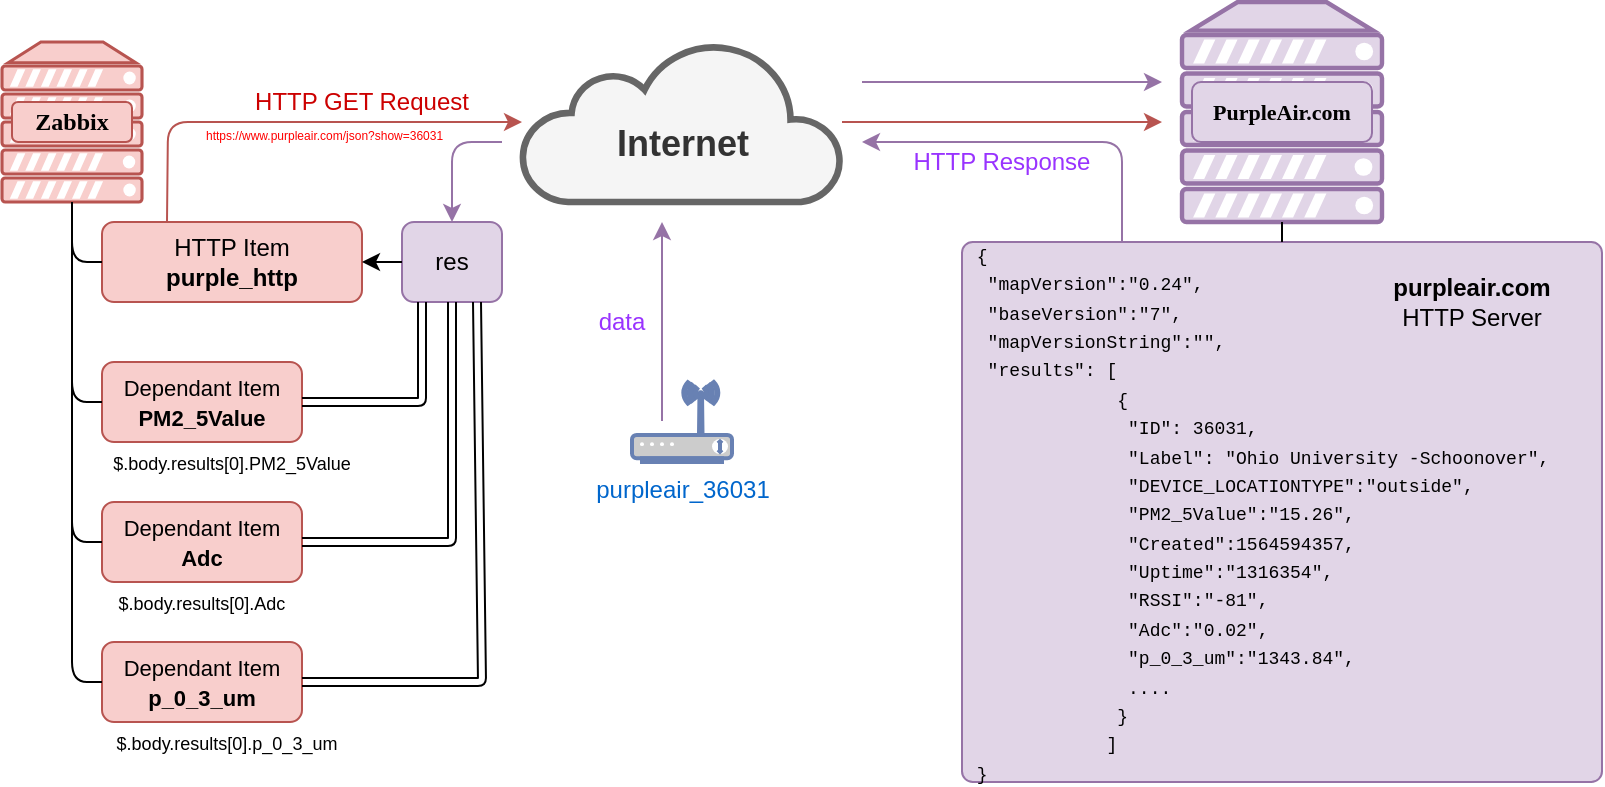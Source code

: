 <mxfile version="13.10.7" type="device" pages="3"><diagram id="FXew3U8v4BTimMtRfvhm" name="Page-1"><mxGraphModel dx="781" dy="447" grid="1" gridSize="10" guides="1" tooltips="1" connect="1" arrows="1" fold="1" page="1" pageScale="1" pageWidth="850" pageHeight="1100" math="0" shadow="0"><root><mxCell id="0"/><mxCell id="1" parent="0"/><mxCell id="r952FTwC0lsC73CFky02-1" value="" style="verticalAlign=top;verticalLabelPosition=bottom;labelPosition=center;align=center;html=1;outlineConnect=0;fillColor=#f8cecc;strokeColor=#b85450;gradientDirection=north;strokeWidth=2;shape=mxgraph.networks.server;" parent="1" vertex="1"><mxGeometry x="10" y="30" width="70" height="80" as="geometry"/></mxCell><mxCell id="r952FTwC0lsC73CFky02-3" value="&lt;b style=&quot;font-size: 18px&quot;&gt;&lt;br&gt;Internet&lt;/b&gt;" style="html=1;outlineConnect=0;fillColor=#f5f5f5;strokeColor=#666666;gradientDirection=north;strokeWidth=2;shape=mxgraph.networks.cloud;fontColor=#333333;" parent="1" vertex="1"><mxGeometry x="270" y="30" width="160" height="80" as="geometry"/></mxCell><mxCell id="r952FTwC0lsC73CFky02-4" value="" style="verticalAlign=top;verticalLabelPosition=bottom;labelPosition=center;align=center;html=1;outlineConnect=0;fillColor=#e1d5e7;strokeColor=#9673a6;gradientDirection=north;strokeWidth=2;shape=mxgraph.networks.server;" parent="1" vertex="1"><mxGeometry x="600" y="10" width="100" height="110" as="geometry"/></mxCell><mxCell id="r952FTwC0lsC73CFky02-6" value="&lt;font face=&quot;Verdana&quot;&gt;&lt;b&gt;Zabbix&lt;/b&gt;&lt;/font&gt;" style="rounded=1;whiteSpace=wrap;html=1;fillColor=#f8cecc;strokeColor=#b85450;" parent="1" vertex="1"><mxGeometry x="15" y="60" width="60" height="20" as="geometry"/></mxCell><mxCell id="r952FTwC0lsC73CFky02-7" value="&lt;font face=&quot;Verdana&quot; size=&quot;1&quot;&gt;&lt;b style=&quot;font-size: 11px&quot;&gt;PurpleAir.com&lt;/b&gt;&lt;/font&gt;" style="rounded=1;whiteSpace=wrap;html=1;fillColor=#e1d5e7;strokeColor=#9673a6;" parent="1" vertex="1"><mxGeometry x="605" y="50" width="90" height="30" as="geometry"/></mxCell><mxCell id="r952FTwC0lsC73CFky02-8" value="HTTP Item&lt;br&gt;&lt;b&gt;purple_http&lt;/b&gt;" style="rounded=1;whiteSpace=wrap;html=1;fillColor=#f8cecc;strokeColor=#b85450;" parent="1" vertex="1"><mxGeometry x="60" y="120" width="130" height="40" as="geometry"/></mxCell><mxCell id="r952FTwC0lsC73CFky02-9" value="&lt;font style=&quot;font-size: 11px&quot;&gt;Dependant Item&lt;br&gt;&lt;b&gt;PM2_5Value&lt;/b&gt;&lt;br&gt;&lt;/font&gt;" style="rounded=1;whiteSpace=wrap;html=1;fillColor=#f8cecc;strokeColor=#b85450;" parent="1" vertex="1"><mxGeometry x="60" y="190" width="100" height="40" as="geometry"/></mxCell><mxCell id="r952FTwC0lsC73CFky02-10" value="" style="endArrow=none;html=1;exitX=0;exitY=0.5;exitDx=0;exitDy=0;" parent="1" source="r952FTwC0lsC73CFky02-8" target="r952FTwC0lsC73CFky02-1" edge="1"><mxGeometry width="50" height="50" relative="1" as="geometry"><mxPoint x="320" y="190" as="sourcePoint"/><mxPoint x="370" y="140" as="targetPoint"/><Array as="points"><mxPoint x="45" y="140"/></Array></mxGeometry></mxCell><mxCell id="r952FTwC0lsC73CFky02-12" value="" style="endArrow=none;html=1;exitX=0;exitY=0.5;exitDx=0;exitDy=0;entryX=0.5;entryY=1;entryDx=0;entryDy=0;entryPerimeter=0;" parent="1" source="r952FTwC0lsC73CFky02-9" target="r952FTwC0lsC73CFky02-1" edge="1"><mxGeometry width="50" height="50" relative="1" as="geometry"><mxPoint x="70" y="150.0" as="sourcePoint"/><mxPoint x="40" y="110" as="targetPoint"/><Array as="points"><mxPoint x="45" y="210"/></Array></mxGeometry></mxCell><mxCell id="r952FTwC0lsC73CFky02-14" value="" style="endArrow=classic;html=1;exitX=0.25;exitY=0;exitDx=0;exitDy=0;fillColor=#f8cecc;strokeColor=#b85450;" parent="1" source="r952FTwC0lsC73CFky02-8" target="r952FTwC0lsC73CFky02-3" edge="1"><mxGeometry width="50" height="50" relative="1" as="geometry"><mxPoint x="250" y="170" as="sourcePoint"/><mxPoint x="260" y="80" as="targetPoint"/><Array as="points"><mxPoint x="93" y="70"/></Array></mxGeometry></mxCell><mxCell id="r952FTwC0lsC73CFky02-15" value="" style="endArrow=classic;html=1;fillColor=#f8cecc;strokeColor=#b85450;" parent="1" source="r952FTwC0lsC73CFky02-3" edge="1"><mxGeometry width="50" height="50" relative="1" as="geometry"><mxPoint x="440" y="70" as="sourcePoint"/><mxPoint x="590" y="70" as="targetPoint"/></mxGeometry></mxCell><mxCell id="r952FTwC0lsC73CFky02-16" value="&lt;font color=&quot;#cc0000&quot;&gt;HTTP GET Request&lt;/font&gt;" style="text;html=1;strokeColor=none;fillColor=none;align=center;verticalAlign=middle;whiteSpace=wrap;rounded=0;" parent="1" vertex="1"><mxGeometry x="130" y="50" width="120" height="20" as="geometry"/></mxCell><mxCell id="r952FTwC0lsC73CFky02-17" value="&lt;font style=&quot;font-size: 11px&quot;&gt;Dependant Item&lt;br&gt;&lt;b&gt;Adc&lt;/b&gt;&lt;br&gt;&lt;/font&gt;" style="rounded=1;whiteSpace=wrap;html=1;fillColor=#f8cecc;strokeColor=#b85450;" parent="1" vertex="1"><mxGeometry x="60" y="260" width="100" height="40" as="geometry"/></mxCell><mxCell id="r952FTwC0lsC73CFky02-18" value="" style="endArrow=none;html=1;exitX=0;exitY=0.5;exitDx=0;exitDy=0;entryX=0.5;entryY=1;entryDx=0;entryDy=0;entryPerimeter=0;" parent="1" source="r952FTwC0lsC73CFky02-17" target="r952FTwC0lsC73CFky02-1" edge="1"><mxGeometry width="50" height="50" relative="1" as="geometry"><mxPoint x="70" y="195" as="sourcePoint"/><mxPoint x="55" y="120.0" as="targetPoint"/><Array as="points"><mxPoint x="45" y="280"/></Array></mxGeometry></mxCell><mxCell id="r952FTwC0lsC73CFky02-19" value="&lt;font style=&quot;font-size: 11px&quot;&gt;Dependant Item&lt;br&gt;&lt;b&gt;p_0_3_um&lt;/b&gt;&lt;br&gt;&lt;/font&gt;" style="rounded=1;whiteSpace=wrap;html=1;fillColor=#f8cecc;strokeColor=#b85450;" parent="1" vertex="1"><mxGeometry x="60" y="330" width="100" height="40" as="geometry"/></mxCell><mxCell id="r952FTwC0lsC73CFky02-20" value="" style="endArrow=none;html=1;exitX=0;exitY=0.5;exitDx=0;exitDy=0;entryX=0.5;entryY=1;entryDx=0;entryDy=0;entryPerimeter=0;" parent="1" source="r952FTwC0lsC73CFky02-19" target="r952FTwC0lsC73CFky02-1" edge="1"><mxGeometry width="50" height="50" relative="1" as="geometry"><mxPoint x="70" y="235" as="sourcePoint"/><mxPoint x="55" y="120.0" as="targetPoint"/><Array as="points"><mxPoint x="45" y="350"/></Array></mxGeometry></mxCell><mxCell id="r952FTwC0lsC73CFky02-21" value="&lt;font face=&quot;Courier New&quot; style=&quot;font-size: 9px ; line-height: 40%&quot;&gt;&amp;nbsp;{&lt;br&gt;&amp;nbsp; &quot;mapVersion&quot;:&quot;0.24&quot;,&lt;br&gt;&amp;nbsp; &quot;baseVersion&quot;:&quot;7&quot;,&lt;br&gt;&amp;nbsp; &quot;mapVersionString&quot;:&quot;&quot;,&lt;br&gt;&amp;nbsp; &quot;results&quot;: [&lt;br&gt;&amp;nbsp; &amp;nbsp; &amp;nbsp; &amp;nbsp; &amp;nbsp; &amp;nbsp; &amp;nbsp; {&lt;br&gt;&amp;nbsp; &amp;nbsp; &amp;nbsp; &amp;nbsp; &amp;nbsp; &amp;nbsp; &amp;nbsp; &amp;nbsp;&quot;ID&quot;: 36031,&lt;br&gt;&amp;nbsp; &amp;nbsp; &amp;nbsp; &amp;nbsp; &amp;nbsp; &amp;nbsp; &amp;nbsp; &amp;nbsp;&quot;Label&quot;: &quot;Ohio University -Schoonover&quot;,&lt;br&gt;&amp;nbsp; &amp;nbsp; &amp;nbsp; &amp;nbsp; &amp;nbsp; &amp;nbsp; &amp;nbsp; &amp;nbsp;&quot;DEVICE_LOCATIONTYPE&quot;:&quot;outside&quot;,&lt;br&gt;&amp;nbsp; &amp;nbsp; &amp;nbsp; &amp;nbsp; &amp;nbsp; &amp;nbsp; &amp;nbsp; &amp;nbsp;&quot;PM2_5Value&quot;:&quot;15.26&quot;,&lt;br&gt;&amp;nbsp; &amp;nbsp; &amp;nbsp; &amp;nbsp; &amp;nbsp; &amp;nbsp; &amp;nbsp; &amp;nbsp;&quot;Created&quot;:1564594357,&lt;br&gt;&amp;nbsp; &amp;nbsp; &amp;nbsp; &amp;nbsp; &amp;nbsp; &amp;nbsp; &amp;nbsp; &amp;nbsp;&quot;Uptime&quot;:&quot;1316354&quot;,&lt;br&gt;&amp;nbsp; &amp;nbsp; &amp;nbsp; &amp;nbsp; &amp;nbsp; &amp;nbsp; &amp;nbsp; &amp;nbsp;&quot;RSSI&quot;:&quot;-81&quot;,&lt;br&gt;&amp;nbsp; &amp;nbsp; &amp;nbsp; &amp;nbsp; &amp;nbsp; &amp;nbsp; &amp;nbsp; &amp;nbsp;&quot;Adc&quot;:&quot;0.02&quot;,&lt;br&gt;&amp;nbsp; &amp;nbsp; &amp;nbsp; &amp;nbsp; &amp;nbsp; &amp;nbsp; &amp;nbsp; &amp;nbsp;&quot;p_0_3_um&quot;:&quot;1343.84&quot;,&lt;br&gt;&amp;nbsp; &amp;nbsp; &amp;nbsp; &amp;nbsp; &amp;nbsp; &amp;nbsp; &amp;nbsp; &amp;nbsp;....&lt;br&gt;&amp;nbsp; &amp;nbsp; &amp;nbsp; &amp;nbsp; &amp;nbsp; &amp;nbsp; &amp;nbsp; }&lt;br&gt;&amp;nbsp; &amp;nbsp; &amp;nbsp; &amp;nbsp; &amp;nbsp; &amp;nbsp; &amp;nbsp;]&lt;br&gt;&amp;nbsp;}&lt;br&gt;&lt;/font&gt;" style="rounded=1;whiteSpace=wrap;html=1;align=left;arcSize=2;fillColor=#e1d5e7;strokeColor=#9673a6;" parent="1" vertex="1"><mxGeometry x="490" y="130" width="320" height="270" as="geometry"/></mxCell><mxCell id="r952FTwC0lsC73CFky02-22" value="&lt;b&gt;purpleair.com&lt;/b&gt;&lt;br&gt;HTTP Server" style="text;html=1;strokeColor=none;fillColor=none;align=center;verticalAlign=middle;whiteSpace=wrap;rounded=0;" parent="1" vertex="1"><mxGeometry x="690" y="140" width="110" height="40" as="geometry"/></mxCell><mxCell id="r952FTwC0lsC73CFky02-23" value="" style="endArrow=none;html=1;entryX=0.5;entryY=0;entryDx=0;entryDy=0;exitX=0.5;exitY=1;exitDx=0;exitDy=0;exitPerimeter=0;" parent="1" source="r952FTwC0lsC73CFky02-4" target="r952FTwC0lsC73CFky02-21" edge="1"><mxGeometry width="50" height="50" relative="1" as="geometry"><mxPoint x="350" y="280" as="sourcePoint"/><mxPoint x="400" y="230" as="targetPoint"/></mxGeometry></mxCell><mxCell id="r952FTwC0lsC73CFky02-24" value="" style="endArrow=classic;html=1;exitX=0.25;exitY=0;exitDx=0;exitDy=0;fillColor=#e1d5e7;strokeColor=#9673a6;" parent="1" source="r952FTwC0lsC73CFky02-21" edge="1"><mxGeometry width="50" height="50" relative="1" as="geometry"><mxPoint x="350" y="270" as="sourcePoint"/><mxPoint x="440" y="80" as="targetPoint"/><Array as="points"><mxPoint x="570" y="80"/></Array></mxGeometry></mxCell><mxCell id="r952FTwC0lsC73CFky02-25" value="&lt;font color=&quot;#9933ff&quot;&gt;HTTP Response&lt;/font&gt;" style="text;html=1;strokeColor=none;fillColor=none;align=center;verticalAlign=middle;whiteSpace=wrap;rounded=0;" parent="1" vertex="1"><mxGeometry x="460" y="80" width="100" height="20" as="geometry"/></mxCell><mxCell id="r952FTwC0lsC73CFky02-26" value="" style="endArrow=classic;html=1;fillColor=#e1d5e7;strokeColor=#9673a6;entryX=0.5;entryY=0;entryDx=0;entryDy=0;" parent="1" target="r952FTwC0lsC73CFky02-27" edge="1"><mxGeometry width="50" height="50" relative="1" as="geometry"><mxPoint x="260" y="80" as="sourcePoint"/><mxPoint x="250" y="110" as="targetPoint"/><Array as="points"><mxPoint x="235" y="80"/></Array></mxGeometry></mxCell><mxCell id="r952FTwC0lsC73CFky02-27" value="res" style="rounded=1;whiteSpace=wrap;html=1;fillColor=#e1d5e7;strokeColor=#9673a6;" parent="1" vertex="1"><mxGeometry x="210" y="120" width="50" height="40" as="geometry"/></mxCell><mxCell id="r952FTwC0lsC73CFky02-28" value="" style="endArrow=classic;html=1;entryX=1;entryY=0.5;entryDx=0;entryDy=0;exitX=0;exitY=0.5;exitDx=0;exitDy=0;" parent="1" source="r952FTwC0lsC73CFky02-27" target="r952FTwC0lsC73CFky02-8" edge="1"><mxGeometry width="50" height="50" relative="1" as="geometry"><mxPoint x="350" y="260" as="sourcePoint"/><mxPoint x="400" y="210" as="targetPoint"/></mxGeometry></mxCell><mxCell id="r952FTwC0lsC73CFky02-30" value="&lt;font style=&quot;line-height: 70% ; font-size: 6px&quot; color=&quot;#ff0000&quot;&gt;https://www.purpleair.com/json?show=36031&lt;/font&gt;" style="text;html=1;strokeColor=none;fillColor=none;align=left;verticalAlign=middle;whiteSpace=wrap;rounded=0;" parent="1" vertex="1"><mxGeometry x="110" y="70" width="130" height="10" as="geometry"/></mxCell><mxCell id="r952FTwC0lsC73CFky02-33" value="&lt;font style=&quot;font-size: 9px&quot;&gt;$.body.results[0].PM2_5Value&lt;/font&gt;" style="text;html=1;strokeColor=none;fillColor=none;align=center;verticalAlign=middle;whiteSpace=wrap;rounded=0;" parent="1" vertex="1"><mxGeometry x="60" y="230" width="130" height="20" as="geometry"/></mxCell><mxCell id="r952FTwC0lsC73CFky02-35" value="" style="endArrow=classic;html=1;entryX=1;entryY=0.5;entryDx=0;entryDy=0;shape=link;" parent="1" target="r952FTwC0lsC73CFky02-9" edge="1"><mxGeometry width="50" height="50" relative="1" as="geometry"><mxPoint x="220" y="160" as="sourcePoint"/><mxPoint x="200" y="170" as="targetPoint"/><Array as="points"><mxPoint x="220" y="210"/></Array></mxGeometry></mxCell><mxCell id="r952FTwC0lsC73CFky02-36" value="&lt;font style=&quot;font-size: 9px&quot;&gt;$.body.results[0].Adc&lt;/font&gt;" style="text;html=1;strokeColor=none;fillColor=none;align=center;verticalAlign=middle;whiteSpace=wrap;rounded=0;" parent="1" vertex="1"><mxGeometry x="60" y="300" width="100" height="20" as="geometry"/></mxCell><mxCell id="r952FTwC0lsC73CFky02-37" value="&lt;font style=&quot;font-size: 9px&quot;&gt;$.body.results[0].p_0_3_um&lt;/font&gt;" style="text;html=1;strokeColor=none;fillColor=none;align=center;verticalAlign=middle;whiteSpace=wrap;rounded=0;" parent="1" vertex="1"><mxGeometry x="60" y="370" width="125" height="20" as="geometry"/></mxCell><mxCell id="r952FTwC0lsC73CFky02-38" value="" style="endArrow=classic;html=1;exitX=0.5;exitY=1;exitDx=0;exitDy=0;entryX=1;entryY=0.5;entryDx=0;entryDy=0;shape=link;" parent="1" source="r952FTwC0lsC73CFky02-27" target="r952FTwC0lsC73CFky02-17" edge="1"><mxGeometry width="50" height="50" relative="1" as="geometry"><mxPoint x="232.5" y="170" as="sourcePoint"/><mxPoint x="170" y="220" as="targetPoint"/><Array as="points"><mxPoint x="235" y="280"/></Array></mxGeometry></mxCell><mxCell id="r952FTwC0lsC73CFky02-39" value="" style="endArrow=classic;html=1;exitX=0.75;exitY=1;exitDx=0;exitDy=0;entryX=1;entryY=0.5;entryDx=0;entryDy=0;shape=link;" parent="1" source="r952FTwC0lsC73CFky02-27" target="r952FTwC0lsC73CFky02-19" edge="1"><mxGeometry width="50" height="50" relative="1" as="geometry"><mxPoint x="245.0" y="170" as="sourcePoint"/><mxPoint x="170" y="290" as="targetPoint"/><Array as="points"><mxPoint x="250" y="350"/></Array></mxGeometry></mxCell><mxCell id="uOdg4xFQ_De3i5y31eoc-1" value="purpleair_36031" style="fontColor=#0066CC;verticalAlign=top;verticalLabelPosition=bottom;labelPosition=center;align=center;html=1;outlineConnect=0;fillColor=#CCCCCC;strokeColor=#6881B3;gradientColor=none;gradientDirection=north;strokeWidth=2;shape=mxgraph.networks.wireless_modem;" vertex="1" parent="1"><mxGeometry x="325" y="200" width="50" height="40" as="geometry"/></mxCell><mxCell id="uOdg4xFQ_De3i5y31eoc-2" value="" style="endArrow=classic;html=1;fillColor=#e1d5e7;strokeColor=#9673a6;" edge="1" parent="1"><mxGeometry width="50" height="50" relative="1" as="geometry"><mxPoint x="340" y="219.5" as="sourcePoint"/><mxPoint x="340" y="120" as="targetPoint"/></mxGeometry></mxCell><mxCell id="uOdg4xFQ_De3i5y31eoc-3" value="&lt;font color=&quot;#9933ff&quot;&gt;data&lt;/font&gt;" style="text;html=1;strokeColor=none;fillColor=none;align=center;verticalAlign=middle;whiteSpace=wrap;rounded=0;" vertex="1" parent="1"><mxGeometry x="300" y="160" width="40" height="20" as="geometry"/></mxCell><mxCell id="uOdg4xFQ_De3i5y31eoc-4" value="" style="endArrow=classic;html=1;fillColor=#e1d5e7;strokeColor=#9673a6;" edge="1" parent="1"><mxGeometry width="50" height="50" relative="1" as="geometry"><mxPoint x="440" y="50" as="sourcePoint"/><mxPoint x="590" y="50" as="targetPoint"/></mxGeometry></mxCell></root></mxGraphModel></diagram><diagram id="ZU0zjJDQ069iLVl1jmMZ" name="Page-2"><mxGraphModel dx="781" dy="390" grid="1" gridSize="10" guides="1" tooltips="1" connect="1" arrows="1" fold="1" page="1" pageScale="1" pageWidth="850" pageHeight="1100" math="0" shadow="0"><root><mxCell id="Vb_UWh03T3S-uxUh4_mF-0"/><mxCell id="Vb_UWh03T3S-uxUh4_mF-1" parent="Vb_UWh03T3S-uxUh4_mF-0"/><mxCell id="lXeG5wkT5UHfoO8QXrDw-0" value="" style="verticalAlign=top;verticalLabelPosition=bottom;labelPosition=center;align=center;html=1;outlineConnect=0;fillColor=#f8cecc;strokeColor=#b85450;gradientDirection=north;strokeWidth=2;shape=mxgraph.networks.server;" parent="Vb_UWh03T3S-uxUh4_mF-1" vertex="1"><mxGeometry x="10" y="30" width="70" height="80" as="geometry"/></mxCell><mxCell id="lXeG5wkT5UHfoO8QXrDw-1" value="&lt;b style=&quot;font-size: 16px&quot;&gt;&lt;br&gt;OHIO network&lt;/b&gt;" style="html=1;outlineConnect=0;fillColor=#d5e8d4;strokeColor=#82b366;gradientDirection=north;strokeWidth=2;shape=mxgraph.networks.cloud;" parent="Vb_UWh03T3S-uxUh4_mF-1" vertex="1"><mxGeometry x="270" y="30" width="160" height="80" as="geometry"/></mxCell><mxCell id="lXeG5wkT5UHfoO8QXrDw-2" value="" style="verticalAlign=top;verticalLabelPosition=bottom;labelPosition=center;align=center;html=1;outlineConnect=0;fillColor=#60a917;strokeColor=#2D7600;gradientDirection=north;strokeWidth=2;shape=mxgraph.networks.server;fontColor=#ffffff;" parent="Vb_UWh03T3S-uxUh4_mF-1" vertex="1"><mxGeometry x="600" y="10" width="100" height="110" as="geometry"/></mxCell><mxCell id="lXeG5wkT5UHfoO8QXrDw-3" value="&lt;font face=&quot;Verdana&quot;&gt;&lt;b&gt;Zabbix&lt;/b&gt;&lt;/font&gt;" style="rounded=1;whiteSpace=wrap;html=1;fillColor=#f8cecc;strokeColor=#b85450;" parent="Vb_UWh03T3S-uxUh4_mF-1" vertex="1"><mxGeometry x="15" y="60" width="60" height="20" as="geometry"/></mxCell><mxCell id="lXeG5wkT5UHfoO8QXrDw-4" value="&lt;font face=&quot;Verdana&quot;&gt;&lt;span style=&quot;font-size: 11px&quot;&gt;&lt;b&gt;CR1000X&lt;/b&gt;&lt;/span&gt;&lt;/font&gt;" style="rounded=1;whiteSpace=wrap;html=1;fillColor=#60a917;strokeColor=#2D7600;fontColor=#ffffff;" parent="Vb_UWh03T3S-uxUh4_mF-1" vertex="1"><mxGeometry x="605" y="50" width="90" height="30" as="geometry"/></mxCell><mxCell id="lXeG5wkT5UHfoO8QXrDw-5" value="HTTP Item&lt;br&gt;&lt;b&gt;Rain Guage&lt;/b&gt;" style="rounded=1;whiteSpace=wrap;html=1;fillColor=#f8cecc;strokeColor=#b85450;" parent="Vb_UWh03T3S-uxUh4_mF-1" vertex="1"><mxGeometry x="60" y="120" width="130" height="40" as="geometry"/></mxCell><mxCell id="lXeG5wkT5UHfoO8QXrDw-6" value="&lt;font style=&quot;font-size: 11px&quot;&gt;Dependant Item&lt;br&gt;&lt;b&gt;Rain Total&lt;/b&gt;&lt;br&gt;&lt;/font&gt;" style="rounded=1;whiteSpace=wrap;html=1;fillColor=#f8cecc;strokeColor=#b85450;" parent="Vb_UWh03T3S-uxUh4_mF-1" vertex="1"><mxGeometry x="60" y="190" width="100" height="40" as="geometry"/></mxCell><mxCell id="lXeG5wkT5UHfoO8QXrDw-7" value="" style="endArrow=none;html=1;exitX=0;exitY=0.5;exitDx=0;exitDy=0;" parent="Vb_UWh03T3S-uxUh4_mF-1" source="lXeG5wkT5UHfoO8QXrDw-5" target="lXeG5wkT5UHfoO8QXrDw-0" edge="1"><mxGeometry width="50" height="50" relative="1" as="geometry"><mxPoint x="320" y="190" as="sourcePoint"/><mxPoint x="370" y="140" as="targetPoint"/><Array as="points"><mxPoint x="45" y="140"/></Array></mxGeometry></mxCell><mxCell id="lXeG5wkT5UHfoO8QXrDw-8" value="" style="endArrow=none;html=1;exitX=0;exitY=0.5;exitDx=0;exitDy=0;entryX=0.5;entryY=1;entryDx=0;entryDy=0;entryPerimeter=0;" parent="Vb_UWh03T3S-uxUh4_mF-1" source="lXeG5wkT5UHfoO8QXrDw-6" target="lXeG5wkT5UHfoO8QXrDw-0" edge="1"><mxGeometry width="50" height="50" relative="1" as="geometry"><mxPoint x="70" y="150.0" as="sourcePoint"/><mxPoint x="40" y="110" as="targetPoint"/><Array as="points"><mxPoint x="45" y="210"/></Array></mxGeometry></mxCell><mxCell id="lXeG5wkT5UHfoO8QXrDw-9" value="" style="endArrow=classic;html=1;exitX=0.25;exitY=0;exitDx=0;exitDy=0;fillColor=#f8cecc;strokeColor=#b85450;" parent="Vb_UWh03T3S-uxUh4_mF-1" source="lXeG5wkT5UHfoO8QXrDw-5" target="lXeG5wkT5UHfoO8QXrDw-1" edge="1"><mxGeometry width="50" height="50" relative="1" as="geometry"><mxPoint x="250" y="170" as="sourcePoint"/><mxPoint x="260" y="80" as="targetPoint"/><Array as="points"><mxPoint x="93" y="70"/></Array></mxGeometry></mxCell><mxCell id="lXeG5wkT5UHfoO8QXrDw-10" value="" style="endArrow=classic;html=1;fillColor=#f8cecc;strokeColor=#b85450;" parent="Vb_UWh03T3S-uxUh4_mF-1" source="lXeG5wkT5UHfoO8QXrDw-1" edge="1"><mxGeometry width="50" height="50" relative="1" as="geometry"><mxPoint x="440" y="70" as="sourcePoint"/><mxPoint x="590" y="70" as="targetPoint"/></mxGeometry></mxCell><mxCell id="lXeG5wkT5UHfoO8QXrDw-11" value="&lt;font color=&quot;#cc0000&quot;&gt;HTTP GET Request&lt;/font&gt;" style="text;html=1;strokeColor=none;fillColor=none;align=center;verticalAlign=middle;whiteSpace=wrap;rounded=0;" parent="Vb_UWh03T3S-uxUh4_mF-1" vertex="1"><mxGeometry x="120" y="50" width="120" height="20" as="geometry"/></mxCell><mxCell id="lXeG5wkT5UHfoO8QXrDw-16" value="&lt;font style=&quot;line-height: 120%&quot; face=&quot;Courier New&quot; size=&quot;1&quot;&gt;&lt;div&gt;{&lt;/div&gt;&lt;div&gt;&amp;nbsp; &quot;body&quot;:&amp;nbsp;&lt;span&gt;{&lt;/span&gt;&lt;/div&gt;&lt;div&gt;&lt;span&gt;&amp;nbsp; &amp;nbsp; &amp;nbsp; &amp;nbsp;&quot;head&quot;: {&lt;/span&gt;&lt;/div&gt;&lt;div&gt;&lt;span&gt;&amp;nbsp; &amp;nbsp; &amp;nbsp; &amp;nbsp; &amp;nbsp; &amp;nbsp; &quot;transaction&quot;: 0,&lt;/span&gt;&lt;/div&gt;&lt;div&gt;&lt;span&gt;&amp;nbsp; &amp;nbsp; &amp;nbsp; &amp;nbsp; &amp;nbsp; &amp;nbsp; &amp;nbsp; &amp;nbsp; &quot;signature&quot;: 60136,&lt;/span&gt;&lt;/div&gt;&lt;div&gt;&lt;span&gt;&amp;nbsp; &amp;nbsp; &amp;nbsp; &amp;nbsp; &amp;nbsp; &amp;nbsp; &amp;nbsp; &amp;nbsp; &quot;environment&quot;: {&lt;/span&gt;&lt;/div&gt;&lt;div&gt;&lt;span&gt;&amp;nbsp; &amp;nbsp; &amp;nbsp; &amp;nbsp; &amp;nbsp; &amp;nbsp; &amp;nbsp; &amp;nbsp; &amp;nbsp; &amp;nbsp; &quot;station_name&quot;: &quot;9431&quot;,&lt;/span&gt;&lt;/div&gt;&lt;div&gt;&lt;span&gt;&amp;nbsp; &amp;nbsp; &amp;nbsp; &amp;nbsp; &amp;nbsp; &amp;nbsp; &amp;nbsp; &amp;nbsp; &amp;nbsp; &amp;nbsp; &quot;table_name&quot;:&amp;nbsp; &quot;Rain_guage&quot;,&lt;/span&gt;&lt;/div&gt;&lt;div&gt;&lt;span&gt;&amp;nbsp; &amp;nbsp; &amp;nbsp; &amp;nbsp; &amp;nbsp; &amp;nbsp; &amp;nbsp; &amp;nbsp; &amp;nbsp; &amp;nbsp; &quot;model&quot;:&amp;nbsp; &quot;CR1000X&quot;,&lt;/span&gt;&lt;/div&gt;&lt;div&gt;&lt;span&gt;&amp;nbsp; &amp;nbsp; &amp;nbsp; &amp;nbsp; &amp;nbsp; &amp;nbsp; &amp;nbsp; &amp;nbsp; &amp;nbsp; &amp;nbsp; &quot;serial_no&quot;:&amp;nbsp; &quot;9431&quot;,&lt;/span&gt;&lt;/div&gt;&lt;div&gt;&lt;span&gt;&amp;nbsp; &amp;nbsp; &amp;nbsp; &amp;nbsp; &amp;nbsp; &amp;nbsp; &amp;nbsp; &amp;nbsp; &amp;nbsp; &amp;nbsp; &quot;os_version&quot;: &quot;CR1000X.Std.04.02&quot;,&lt;/span&gt;&lt;/div&gt;&lt;div&gt;&lt;span&gt;&amp;nbsp; &amp;nbsp; &amp;nbsp; &amp;nbsp; &amp;nbsp; &amp;nbsp; &amp;nbsp; &amp;nbsp; &amp;nbsp; &amp;nbsp; &quot;fields&quot;: [&lt;/span&gt;&lt;/div&gt;&lt;div&gt;&lt;span&gt;&amp;nbsp; &amp;nbsp; &amp;nbsp; &amp;nbsp; &amp;nbsp; &amp;nbsp; &amp;nbsp; &amp;nbsp; &amp;nbsp; &amp;nbsp; &amp;nbsp; &amp;nbsp; &amp;nbsp; &amp;nbsp; &amp;nbsp; &amp;nbsp;{&lt;/span&gt;&lt;/div&gt;&lt;div&gt;&lt;span&gt;&amp;nbsp; &amp;nbsp; &amp;nbsp; &amp;nbsp; &amp;nbsp; &amp;nbsp; &amp;nbsp; &amp;nbsp; &amp;nbsp; &amp;nbsp; &amp;nbsp; &amp;nbsp; &amp;nbsp; &amp;nbsp; &amp;nbsp; &amp;nbsp; &quot;name&quot;: &quot;Rain_mm_Tot&quot;,&lt;/span&gt;&lt;/div&gt;&lt;div&gt;&lt;span&gt;&amp;nbsp; &amp;nbsp; &amp;nbsp; &amp;nbsp; &amp;nbsp; &amp;nbsp; &amp;nbsp; &amp;nbsp; &amp;nbsp; &amp;nbsp; &amp;nbsp; &amp;nbsp; &amp;nbsp; &amp;nbsp; &amp;nbsp; &amp;nbsp; &quot;type&quot;: &quot;xsd:float&quot;,&lt;/span&gt;&lt;/div&gt;&lt;div&gt;&lt;span&gt;&amp;nbsp; &amp;nbsp; &amp;nbsp; &amp;nbsp; &amp;nbsp; &amp;nbsp; &amp;nbsp; &amp;nbsp; &amp;nbsp; &amp;nbsp; &amp;nbsp; &amp;nbsp; &amp;nbsp; &amp;nbsp; &amp;nbsp; &amp;nbsp; &quot;units&quot;: &quot;mm&quot;,&lt;/span&gt;&lt;/div&gt;&lt;div&gt;&lt;span&gt;&amp;nbsp; &amp;nbsp; &amp;nbsp; &amp;nbsp; &amp;nbsp; &amp;nbsp; &amp;nbsp; &amp;nbsp; &amp;nbsp; &amp;nbsp; &amp;nbsp; &amp;nbsp; &amp;nbsp; &amp;nbsp; &amp;nbsp; &amp;nbsp; &quot;process&quot;: &quot;Tot&quot;,&lt;/span&gt;&lt;/div&gt;&lt;div&gt;&lt;span&gt;&amp;nbsp; &amp;nbsp; &amp;nbsp; &amp;nbsp; &amp;nbsp; &amp;nbsp; &amp;nbsp; &amp;nbsp; &amp;nbsp; &amp;nbsp; &amp;nbsp; &amp;nbsp; &amp;nbsp; &amp;nbsp; &amp;nbsp; &amp;nbsp; &quot;settable&quot;: false&lt;/span&gt;&lt;/div&gt;&lt;div&gt;&lt;span&gt;&amp;nbsp; &amp;nbsp; &amp;nbsp; &amp;nbsp; &amp;nbsp; &amp;nbsp; &amp;nbsp; &amp;nbsp; &amp;nbsp; &amp;nbsp; &amp;nbsp; &amp;nbsp; &amp;nbsp; &amp;nbsp; &amp;nbsp; &amp;nbsp;}&lt;/span&gt;&lt;/div&gt;&lt;div&gt;&lt;span&gt;&amp;nbsp; &amp;nbsp; &amp;nbsp; &amp;nbsp; &amp;nbsp; &amp;nbsp; &amp;nbsp; &amp;nbsp; &amp;nbsp; &amp;nbsp; &amp;nbsp; &amp;nbsp; &amp;nbsp; &amp;nbsp; &amp;nbsp; ]&lt;/span&gt;&lt;/div&gt;&lt;div&gt;&lt;span&gt;&amp;nbsp; &amp;nbsp; &amp;nbsp; &amp;nbsp; &amp;nbsp; &amp;nbsp; &amp;nbsp; &amp;nbsp; },&lt;/span&gt;&lt;/div&gt;&lt;div&gt;&lt;span&gt;&amp;nbsp; &amp;nbsp; &amp;nbsp; &amp;nbsp; &amp;nbsp; &amp;nbsp; &amp;nbsp; &amp;nbsp; &quot;data&quot;: [&lt;/span&gt;&lt;/div&gt;&lt;div&gt;&amp;nbsp; &amp;nbsp; &amp;nbsp; &amp;nbsp; &amp;nbsp; &amp;nbsp; &amp;nbsp; &amp;nbsp; &amp;nbsp; &amp;nbsp; &amp;nbsp; &amp;nbsp; &amp;nbsp;{&lt;/div&gt;&lt;div&gt;&amp;nbsp; &amp;nbsp; &amp;nbsp; &amp;nbsp; &amp;nbsp; &amp;nbsp; &amp;nbsp; &amp;nbsp; &amp;nbsp; &amp;nbsp; &amp;nbsp; &amp;nbsp; &amp;nbsp; &quot;time&quot;: &quot;2020-12-03T12:40:00&quot;,&lt;/div&gt;&lt;div&gt;&amp;nbsp; &amp;nbsp; &amp;nbsp; &amp;nbsp; &amp;nbsp; &amp;nbsp; &amp;nbsp; &amp;nbsp; &amp;nbsp; &amp;nbsp; &amp;nbsp; &amp;nbsp; &amp;nbsp; &quot;no&quot;: 44322,&lt;/div&gt;&lt;div&gt;&amp;nbsp; &amp;nbsp; &amp;nbsp; &amp;nbsp; &amp;nbsp; &amp;nbsp; &amp;nbsp; &amp;nbsp; &amp;nbsp; &amp;nbsp; &amp;nbsp; &amp;nbsp; &amp;nbsp; &quot;vals&quot;:[0]&lt;/div&gt;&lt;div&gt;&amp;nbsp; &amp;nbsp; &amp;nbsp; &amp;nbsp; &amp;nbsp; &amp;nbsp; &amp;nbsp; &amp;nbsp; &amp;nbsp; &amp;nbsp; &amp;nbsp; &amp;nbsp; &amp;nbsp;}&lt;/div&gt;&lt;div&gt;&amp;nbsp; &amp;nbsp; &amp;nbsp; &amp;nbsp; &amp;nbsp; &amp;nbsp; &amp;nbsp; &amp;nbsp; &amp;nbsp; &amp;nbsp; &amp;nbsp; &amp;nbsp; ]&lt;/div&gt;&lt;div&gt;&amp;nbsp; &amp;nbsp; &amp;nbsp; &amp;nbsp; &amp;nbsp; &amp;nbsp; &amp;nbsp; &amp;nbsp; }&lt;/div&gt;&lt;div&gt;&amp;nbsp;}&lt;/div&gt;&lt;/font&gt;" style="rounded=1;whiteSpace=wrap;html=1;align=left;arcSize=2;fillColor=#60a917;strokeColor=#2D7600;fontColor=#ffffff;" parent="Vb_UWh03T3S-uxUh4_mF-1" vertex="1"><mxGeometry x="460" y="130" width="360" height="380" as="geometry"/></mxCell><mxCell id="lXeG5wkT5UHfoO8QXrDw-17" value="&lt;font color=&quot;#ffffff&quot;&gt;&lt;b&gt;http://10.233.1.133/&lt;/b&gt;&lt;br&gt;HTTP Server&lt;/font&gt;" style="text;html=1;strokeColor=none;fillColor=none;align=center;verticalAlign=middle;whiteSpace=wrap;rounded=0;" parent="Vb_UWh03T3S-uxUh4_mF-1" vertex="1"><mxGeometry x="680" y="130" width="140" height="40" as="geometry"/></mxCell><mxCell id="lXeG5wkT5UHfoO8QXrDw-19" value="" style="endArrow=classic;html=1;fillColor=#60a917;strokeColor=#2D7600;exitX=0.25;exitY=0;exitDx=0;exitDy=0;" parent="Vb_UWh03T3S-uxUh4_mF-1" source="lXeG5wkT5UHfoO8QXrDw-16" edge="1"><mxGeometry width="50" height="50" relative="1" as="geometry"><mxPoint x="540" y="130" as="sourcePoint"/><mxPoint x="440" y="80" as="targetPoint"/><Array as="points"><mxPoint x="550" y="80"/></Array></mxGeometry></mxCell><mxCell id="lXeG5wkT5UHfoO8QXrDw-20" value="&lt;font color=&quot;#009900&quot;&gt;HTTP Response&lt;/font&gt;" style="text;html=1;strokeColor=none;fillColor=none;align=center;verticalAlign=middle;whiteSpace=wrap;rounded=0;" parent="Vb_UWh03T3S-uxUh4_mF-1" vertex="1"><mxGeometry x="450" y="80" width="100" height="20" as="geometry"/></mxCell><mxCell id="lXeG5wkT5UHfoO8QXrDw-21" value="" style="endArrow=classic;html=1;fillColor=#60a917;strokeColor=#2D7600;entryX=0.5;entryY=0;entryDx=0;entryDy=0;" parent="Vb_UWh03T3S-uxUh4_mF-1" target="lXeG5wkT5UHfoO8QXrDw-22" edge="1"><mxGeometry width="50" height="50" relative="1" as="geometry"><mxPoint x="260" y="80" as="sourcePoint"/><mxPoint x="250" y="110" as="targetPoint"/><Array as="points"><mxPoint x="235" y="80"/></Array></mxGeometry></mxCell><mxCell id="lXeG5wkT5UHfoO8QXrDw-22" value="res" style="rounded=1;whiteSpace=wrap;html=1;fillColor=#60a917;strokeColor=#2D7600;fontColor=#ffffff;" parent="Vb_UWh03T3S-uxUh4_mF-1" vertex="1"><mxGeometry x="210" y="120" width="50" height="40" as="geometry"/></mxCell><mxCell id="lXeG5wkT5UHfoO8QXrDw-23" value="" style="endArrow=classic;html=1;entryX=1;entryY=0.5;entryDx=0;entryDy=0;exitX=0;exitY=0.5;exitDx=0;exitDy=0;" parent="Vb_UWh03T3S-uxUh4_mF-1" source="lXeG5wkT5UHfoO8QXrDw-22" target="lXeG5wkT5UHfoO8QXrDw-5" edge="1"><mxGeometry width="50" height="50" relative="1" as="geometry"><mxPoint x="350" y="260" as="sourcePoint"/><mxPoint x="400" y="210" as="targetPoint"/></mxGeometry></mxCell><mxCell id="lXeG5wkT5UHfoO8QXrDw-25" value="&lt;font style=&quot;font-size: 9px&quot;&gt;$.body.data[0].vals[0]&lt;/font&gt;" style="text;html=1;strokeColor=none;fillColor=none;align=center;verticalAlign=middle;whiteSpace=wrap;rounded=0;" parent="Vb_UWh03T3S-uxUh4_mF-1" vertex="1"><mxGeometry x="60" y="230" width="100" height="20" as="geometry"/></mxCell><mxCell id="lXeG5wkT5UHfoO8QXrDw-26" value="" style="endArrow=classic;html=1;entryX=1;entryY=0.5;entryDx=0;entryDy=0;shape=link;exitX=0.5;exitY=1;exitDx=0;exitDy=0;" parent="Vb_UWh03T3S-uxUh4_mF-1" source="lXeG5wkT5UHfoO8QXrDw-22" target="lXeG5wkT5UHfoO8QXrDw-6" edge="1"><mxGeometry width="50" height="50" relative="1" as="geometry"><mxPoint x="220" y="160" as="sourcePoint"/><mxPoint x="200" y="170" as="targetPoint"/><Array as="points"><mxPoint x="235" y="210"/></Array></mxGeometry></mxCell><mxCell id="wp9A0I3AJk8vdczsd7LL-0" value="&lt;font style=&quot;font-size: 9px ; line-height: 120%&quot; color=&quot;#cc0000&quot;&gt;http://10.233.1.133/?command=dataquery&amp;amp;&lt;br&gt;uri=dl:Rain_Guage&amp;amp;&lt;br&gt;format=json&amp;amp;&lt;br&gt;mode=most-recent&lt;/font&gt;" style="text;html=1;strokeColor=none;fillColor=none;align=left;verticalAlign=middle;whiteSpace=wrap;rounded=0;" parent="Vb_UWh03T3S-uxUh4_mF-1" vertex="1"><mxGeometry x="430" width="150" height="70" as="geometry"/></mxCell></root></mxGraphModel></diagram><diagram id="WzZT5XGoJ4DTbdKIUxiO" name="Page-3"><mxGraphModel dx="919" dy="526" grid="1" gridSize="10" guides="1" tooltips="1" connect="1" arrows="1" fold="1" page="1" pageScale="1" pageWidth="850" pageHeight="1100" math="0" shadow="0"><root><mxCell id="9jEfEufrVuIhvn3_p8Yw-0"/><mxCell id="9jEfEufrVuIhvn3_p8Yw-1" parent="9jEfEufrVuIhvn3_p8Yw-0"/><mxCell id="bTZYCgY6nCd-Ln9RXlbR-0" value="" style="verticalAlign=top;verticalLabelPosition=bottom;labelPosition=center;align=center;html=1;outlineConnect=0;fillColor=#f8cecc;strokeColor=#b85450;gradientDirection=north;strokeWidth=2;shape=mxgraph.networks.server;" vertex="1" parent="9jEfEufrVuIhvn3_p8Yw-1"><mxGeometry x="10" y="10" width="70" height="80" as="geometry"/></mxCell><mxCell id="bTZYCgY6nCd-Ln9RXlbR-1" value="&lt;font face=&quot;Verdana&quot;&gt;&lt;b&gt;Zabbix&lt;/b&gt;&lt;/font&gt;" style="rounded=1;whiteSpace=wrap;html=1;fillColor=#f8cecc;strokeColor=#b85450;" vertex="1" parent="9jEfEufrVuIhvn3_p8Yw-1"><mxGeometry x="15" y="40" width="60" height="20" as="geometry"/></mxCell><mxCell id="sfvB6QWUG5hY8K_sNj8k-0" value="&lt;b style=&quot;font-size: 11px&quot;&gt;&lt;br&gt;OHIO network&lt;/b&gt;" style="html=1;outlineConnect=0;fillColor=#d5e8d4;strokeColor=#82b366;gradientDirection=north;strokeWidth=2;shape=mxgraph.networks.cloud;" vertex="1" parent="9jEfEufrVuIhvn3_p8Yw-1"><mxGeometry x="165" y="160" width="100" height="55" as="geometry"/></mxCell><mxCell id="6D_7_2KFeJfaUL-b1MwA-0" value="&lt;b style=&quot;font-size: 18px&quot;&gt;&lt;br&gt;Internet&lt;/b&gt;" style="html=1;outlineConnect=0;fillColor=#f5f5f5;strokeColor=#666666;gradientDirection=north;strokeWidth=2;shape=mxgraph.networks.cloud;fontColor=#333333;" vertex="1" parent="9jEfEufrVuIhvn3_p8Yw-1"><mxGeometry x="330" y="10" width="160" height="80" as="geometry"/></mxCell><mxCell id="94Z46WAY6r3PbZctE2Ss-0" value="" style="verticalAlign=top;verticalLabelPosition=bottom;labelPosition=center;align=center;html=1;outlineConnect=0;fillColor=#e1d5e7;strokeColor=#9673a6;gradientDirection=north;strokeWidth=2;shape=mxgraph.networks.server;" vertex="1" parent="9jEfEufrVuIhvn3_p8Yw-1"><mxGeometry x="700" y="10" width="100" height="110" as="geometry"/></mxCell><mxCell id="94Z46WAY6r3PbZctE2Ss-1" value="&lt;font face=&quot;Verdana&quot; size=&quot;1&quot;&gt;&lt;b style=&quot;font-size: 11px&quot;&gt;PurpleAir.com&lt;/b&gt;&lt;/font&gt;" style="rounded=1;whiteSpace=wrap;html=1;fillColor=#e1d5e7;strokeColor=#9673a6;" vertex="1" parent="9jEfEufrVuIhvn3_p8Yw-1"><mxGeometry x="705" y="50" width="90" height="30" as="geometry"/></mxCell><mxCell id="94Z46WAY6r3PbZctE2Ss-3" value="" style="endArrow=classic;html=1;fillColor=#f8cecc;strokeColor=#b85450;" edge="1" parent="9jEfEufrVuIhvn3_p8Yw-1"><mxGeometry width="50" height="50" relative="1" as="geometry"><mxPoint x="500" y="50" as="sourcePoint"/><mxPoint x="680" y="50" as="targetPoint"/></mxGeometry></mxCell><mxCell id="OEjhATplpqdCXryH22f2-0" value="" style="verticalAlign=top;verticalLabelPosition=bottom;labelPosition=center;align=center;html=1;outlineConnect=0;fillColor=#60a917;strokeColor=#2D7600;gradientDirection=north;strokeWidth=2;shape=mxgraph.networks.server;fontColor=#ffffff;" vertex="1" parent="9jEfEufrVuIhvn3_p8Yw-1"><mxGeometry x="470" y="132.5" width="100" height="110" as="geometry"/></mxCell><mxCell id="OEjhATplpqdCXryH22f2-1" value="&lt;font face=&quot;Verdana&quot;&gt;&lt;span style=&quot;font-size: 11px&quot;&gt;&lt;b&gt;CR1000X&lt;/b&gt;&lt;/span&gt;&lt;/font&gt;" style="rounded=1;whiteSpace=wrap;html=1;fillColor=#60a917;strokeColor=#2D7600;fontColor=#ffffff;" vertex="1" parent="9jEfEufrVuIhvn3_p8Yw-1"><mxGeometry x="475" y="172.5" width="90" height="30" as="geometry"/></mxCell><mxCell id="OEjhATplpqdCXryH22f2-2" value="" style="endArrow=classic;html=1;fillColor=#f8cecc;strokeColor=#b85450;" edge="1" parent="9jEfEufrVuIhvn3_p8Yw-1"><mxGeometry width="50" height="50" relative="1" as="geometry"><mxPoint x="270" y="200" as="sourcePoint"/><mxPoint x="460" y="200" as="targetPoint"/></mxGeometry></mxCell><mxCell id="OEjhATplpqdCXryH22f2-5" value="" style="endArrow=classic;html=1;fillColor=#f8cecc;strokeColor=#b85450;" edge="1" parent="9jEfEufrVuIhvn3_p8Yw-1"><mxGeometry width="50" height="50" relative="1" as="geometry"><mxPoint x="270" y="190.0" as="sourcePoint"/><mxPoint x="460" y="190" as="targetPoint"/></mxGeometry></mxCell><mxCell id="OEjhATplpqdCXryH22f2-6" value="" style="endArrow=classic;html=1;fillColor=#f8cecc;strokeColor=#b85450;" edge="1" parent="9jEfEufrVuIhvn3_p8Yw-1"><mxGeometry width="50" height="50" relative="1" as="geometry"><mxPoint x="270" y="180.0" as="sourcePoint"/><mxPoint x="460" y="180" as="targetPoint"/></mxGeometry></mxCell><mxCell id="OEjhATplpqdCXryH22f2-7" value="" style="endArrow=classic;html=1;fillColor=#f8cecc;strokeColor=#b85450;" edge="1" parent="9jEfEufrVuIhvn3_p8Yw-1"><mxGeometry width="50" height="50" relative="1" as="geometry"><mxPoint x="90" y="35.0" as="sourcePoint"/><mxPoint x="320" y="35" as="targetPoint"/></mxGeometry></mxCell><mxCell id="94Z46WAY6r3PbZctE2Ss-7" value="&lt;font style=&quot;font-size: 10px&quot;&gt;HTTP GET Request (1)&lt;br&gt;&lt;/font&gt;" style="rounded=1;whiteSpace=wrap;html=1;fillColor=#f8cecc;strokeColor=#b85450;" vertex="1" parent="9jEfEufrVuIhvn3_p8Yw-1"><mxGeometry x="140" y="30" width="120" height="20" as="geometry"/></mxCell><mxCell id="OEjhATplpqdCXryH22f2-10" value="" style="endArrow=classic;html=1;fillColor=#f8cecc;strokeColor=#b85450;" edge="1" parent="9jEfEufrVuIhvn3_p8Yw-1"><mxGeometry width="50" height="50" relative="1" as="geometry"><mxPoint x="90" y="65.0" as="sourcePoint"/><mxPoint x="320" y="65" as="targetPoint"/></mxGeometry></mxCell><mxCell id="OEjhATplpqdCXryH22f2-11" value="&lt;font style=&quot;font-size: 10px&quot;&gt;HTTP GET Request (2)&lt;br&gt;&lt;/font&gt;" style="rounded=1;whiteSpace=wrap;html=1;fillColor=#f8cecc;strokeColor=#b85450;" vertex="1" parent="9jEfEufrVuIhvn3_p8Yw-1"><mxGeometry x="110" y="55" width="120" height="20" as="geometry"/></mxCell><mxCell id="OEjhATplpqdCXryH22f2-15" value="" style="endArrow=classic;html=1;exitX=1;exitY=1;exitDx=0;exitDy=0;exitPerimeter=0;fillColor=#f8cecc;strokeColor=#b85450;" edge="1" parent="9jEfEufrVuIhvn3_p8Yw-1"><mxGeometry width="50" height="50" relative="1" as="geometry"><mxPoint x="40" y="90.0" as="sourcePoint"/><mxPoint x="170" y="180" as="targetPoint"/></mxGeometry></mxCell><mxCell id="OEjhATplpqdCXryH22f2-16" value="" style="endArrow=classic;html=1;exitX=1;exitY=1;exitDx=0;exitDy=0;exitPerimeter=0;fillColor=#f8cecc;strokeColor=#b85450;" edge="1" parent="9jEfEufrVuIhvn3_p8Yw-1"><mxGeometry width="50" height="50" relative="1" as="geometry"><mxPoint x="20" y="90.0" as="sourcePoint"/><mxPoint x="150" y="180.0" as="targetPoint"/></mxGeometry></mxCell><mxCell id="OEjhATplpqdCXryH22f2-17" value="" style="endArrow=classic;html=1;exitX=1;exitY=1;exitDx=0;exitDy=0;exitPerimeter=0;fillColor=#f8cecc;strokeColor=#b85450;" edge="1" parent="9jEfEufrVuIhvn3_p8Yw-1"><mxGeometry width="50" height="50" relative="1" as="geometry"><mxPoint x="65" y="90.0" as="sourcePoint"/><mxPoint x="180" y="170" as="targetPoint"/></mxGeometry></mxCell><mxCell id="OEjhATplpqdCXryH22f2-12" value="&lt;font style=&quot;font-size: 10px&quot;&gt;HTTP GET Request (3)&lt;br&gt;&lt;/font&gt;" style="rounded=1;whiteSpace=wrap;html=1;fillColor=#f8cecc;strokeColor=#b85450;" vertex="1" parent="9jEfEufrVuIhvn3_p8Yw-1"><mxGeometry x="75" y="100" width="120" height="20" as="geometry"/></mxCell><mxCell id="OEjhATplpqdCXryH22f2-14" value="&lt;font style=&quot;font-size: 10px&quot;&gt;HTTP GET Request (4)&lt;br&gt;&lt;/font&gt;" style="rounded=1;whiteSpace=wrap;html=1;fillColor=#f8cecc;strokeColor=#b85450;" vertex="1" parent="9jEfEufrVuIhvn3_p8Yw-1"><mxGeometry x="50" y="120" width="120" height="20" as="geometry"/></mxCell><mxCell id="OEjhATplpqdCXryH22f2-18" value="&lt;font style=&quot;font-size: 10px&quot;&gt;HTTP GET Request (5)&lt;br&gt;&lt;/font&gt;" style="rounded=1;whiteSpace=wrap;html=1;fillColor=#f8cecc;strokeColor=#b85450;" vertex="1" parent="9jEfEufrVuIhvn3_p8Yw-1"><mxGeometry x="30" y="140" width="120" height="20" as="geometry"/></mxCell><mxCell id="xpgXjJ8A3YfcFRiOwTDc-0" value="&lt;font style=&quot;font-size: 15px&quot;&gt;&lt;span&gt;(1)&amp;nbsp;&lt;/span&gt;&lt;span&gt;https://www.purpleair.com/json?show=36031&lt;/span&gt;&lt;br&gt;&lt;span&gt;(2)&amp;nbsp;https://www.purpleair.com/json?show=39587&lt;/span&gt;&lt;br&gt;&lt;span&gt;(3)&amp;nbsp;&lt;/span&gt;&lt;span&gt;http://10.233.1.133/?command=dataquery&amp;amp;&lt;/span&gt;&lt;span&gt;uri=dl:Rain_Guage&amp;amp;&lt;/span&gt;&lt;span&gt;format=json&amp;amp;&lt;/span&gt;&lt;span&gt;mode=most-recent&lt;br&gt;&lt;/span&gt;&lt;span&gt;(4)&amp;nbsp;&lt;/span&gt;&lt;span&gt;http://10.233.1.133/?command=dataquery&amp;amp;uri=dl:EC_Sample&amp;amp;format=json&amp;amp;mode=most-recent&lt;/span&gt;&lt;br&gt;&lt;span&gt;(5)&amp;nbsp;&lt;/span&gt;&lt;span&gt;http://10.233.1.133/?command=dataquery&amp;amp;uri=dl:Rosenthal_sensors&amp;amp;format=json&amp;amp;mode=most-recent&lt;/span&gt;&lt;/font&gt;" style="rounded=1;whiteSpace=wrap;html=1;align=left;arcSize=8;" vertex="1" parent="9jEfEufrVuIhvn3_p8Yw-1"><mxGeometry x="10" y="260" width="800" height="100" as="geometry"/></mxCell><mxCell id="xpgXjJ8A3YfcFRiOwTDc-1" value="" style="endArrow=classic;html=1;fillColor=#f8cecc;strokeColor=#b85450;" edge="1" parent="9jEfEufrVuIhvn3_p8Yw-1"><mxGeometry width="50" height="50" relative="1" as="geometry"><mxPoint x="500" y="65" as="sourcePoint"/><mxPoint x="690.0" y="65.41" as="targetPoint"/></mxGeometry></mxCell></root></mxGraphModel></diagram></mxfile>